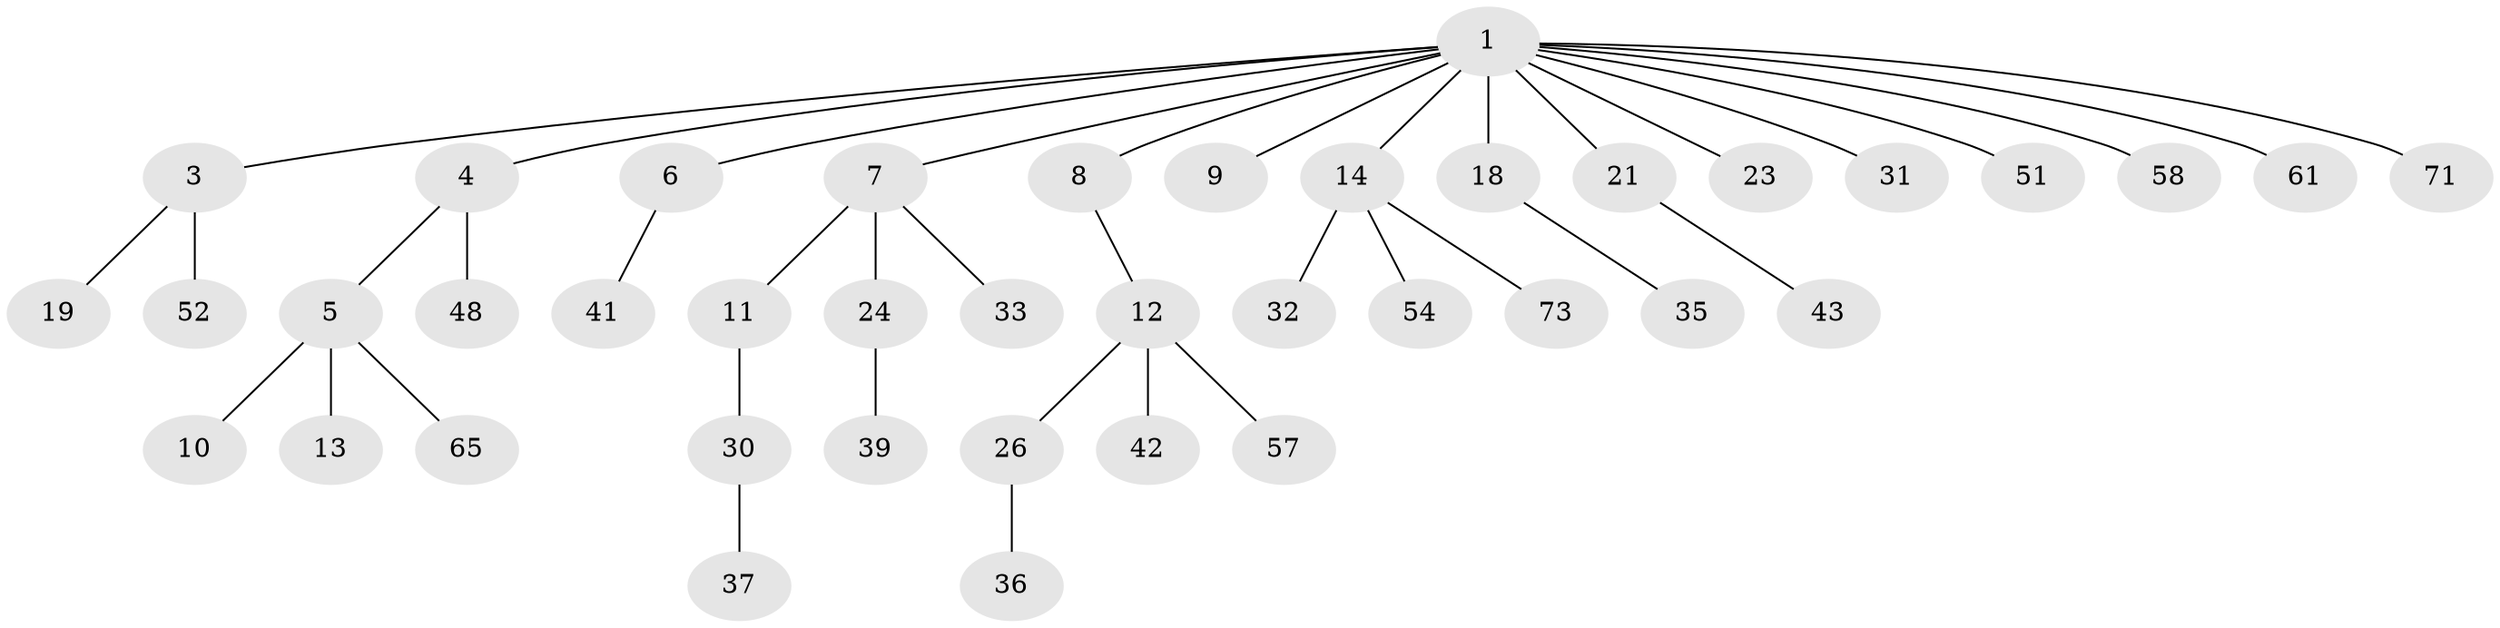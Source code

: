 // original degree distribution, {8: 0.0125, 9: 0.0125, 3: 0.1375, 4: 0.075, 1: 0.5125, 2: 0.2375, 5: 0.0125}
// Generated by graph-tools (version 1.1) at 2025/15/03/09/25 04:15:31]
// undirected, 40 vertices, 39 edges
graph export_dot {
graph [start="1"]
  node [color=gray90,style=filled];
  1 [super="+2"];
  3;
  4;
  5 [super="+34"];
  6 [super="+17"];
  7;
  8 [super="+62"];
  9;
  10 [super="+59+78+25"];
  11 [super="+15+20"];
  12 [super="+16+27"];
  13 [super="+64+38+50"];
  14 [super="+40"];
  18 [super="+77+55"];
  19 [super="+44"];
  21 [super="+60+28"];
  23;
  24 [super="+29"];
  26;
  30;
  31 [super="+46"];
  32;
  33;
  35;
  36;
  37;
  39;
  41;
  42;
  43;
  48 [super="+49"];
  51;
  52;
  54;
  57;
  58;
  61;
  65;
  71;
  73;
  1 -- 4;
  1 -- 6;
  1 -- 14;
  1 -- 21;
  1 -- 51;
  1 -- 58;
  1 -- 61;
  1 -- 3;
  1 -- 7;
  1 -- 8;
  1 -- 9;
  1 -- 71;
  1 -- 18;
  1 -- 23;
  1 -- 31;
  3 -- 19;
  3 -- 52;
  4 -- 5;
  4 -- 48;
  5 -- 10;
  5 -- 13;
  5 -- 65;
  6 -- 41;
  7 -- 11;
  7 -- 24;
  7 -- 33;
  8 -- 12;
  11 -- 30;
  12 -- 57;
  12 -- 26;
  12 -- 42;
  14 -- 32;
  14 -- 54;
  14 -- 73;
  18 -- 35;
  21 -- 43;
  24 -- 39;
  26 -- 36;
  30 -- 37;
}
